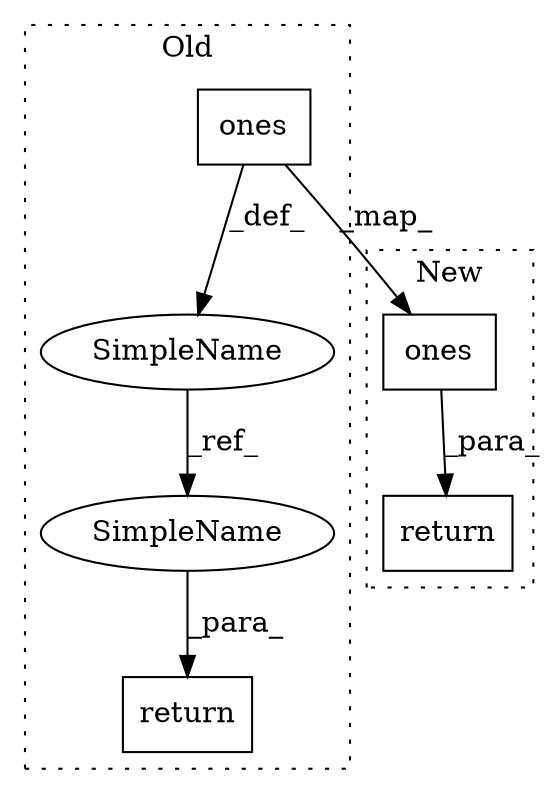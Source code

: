 digraph G {
subgraph cluster0 {
1 [label="ones" a="32" s="182501,182519" l="5,1" shape="box"];
3 [label="return" a="41" s="182530" l="7" shape="box"];
4 [label="SimpleName" a="42" s="182486" l="3" shape="ellipse"];
6 [label="SimpleName" a="42" s="182537" l="3" shape="ellipse"];
label = "Old";
style="dotted";
}
subgraph cluster1 {
2 [label="ones" a="32" s="179438,179456" l="5,1" shape="box"];
5 [label="return" a="41" s="179422" l="7" shape="box"];
label = "New";
style="dotted";
}
1 -> 4 [label="_def_"];
1 -> 2 [label="_map_"];
2 -> 5 [label="_para_"];
4 -> 6 [label="_ref_"];
6 -> 3 [label="_para_"];
}